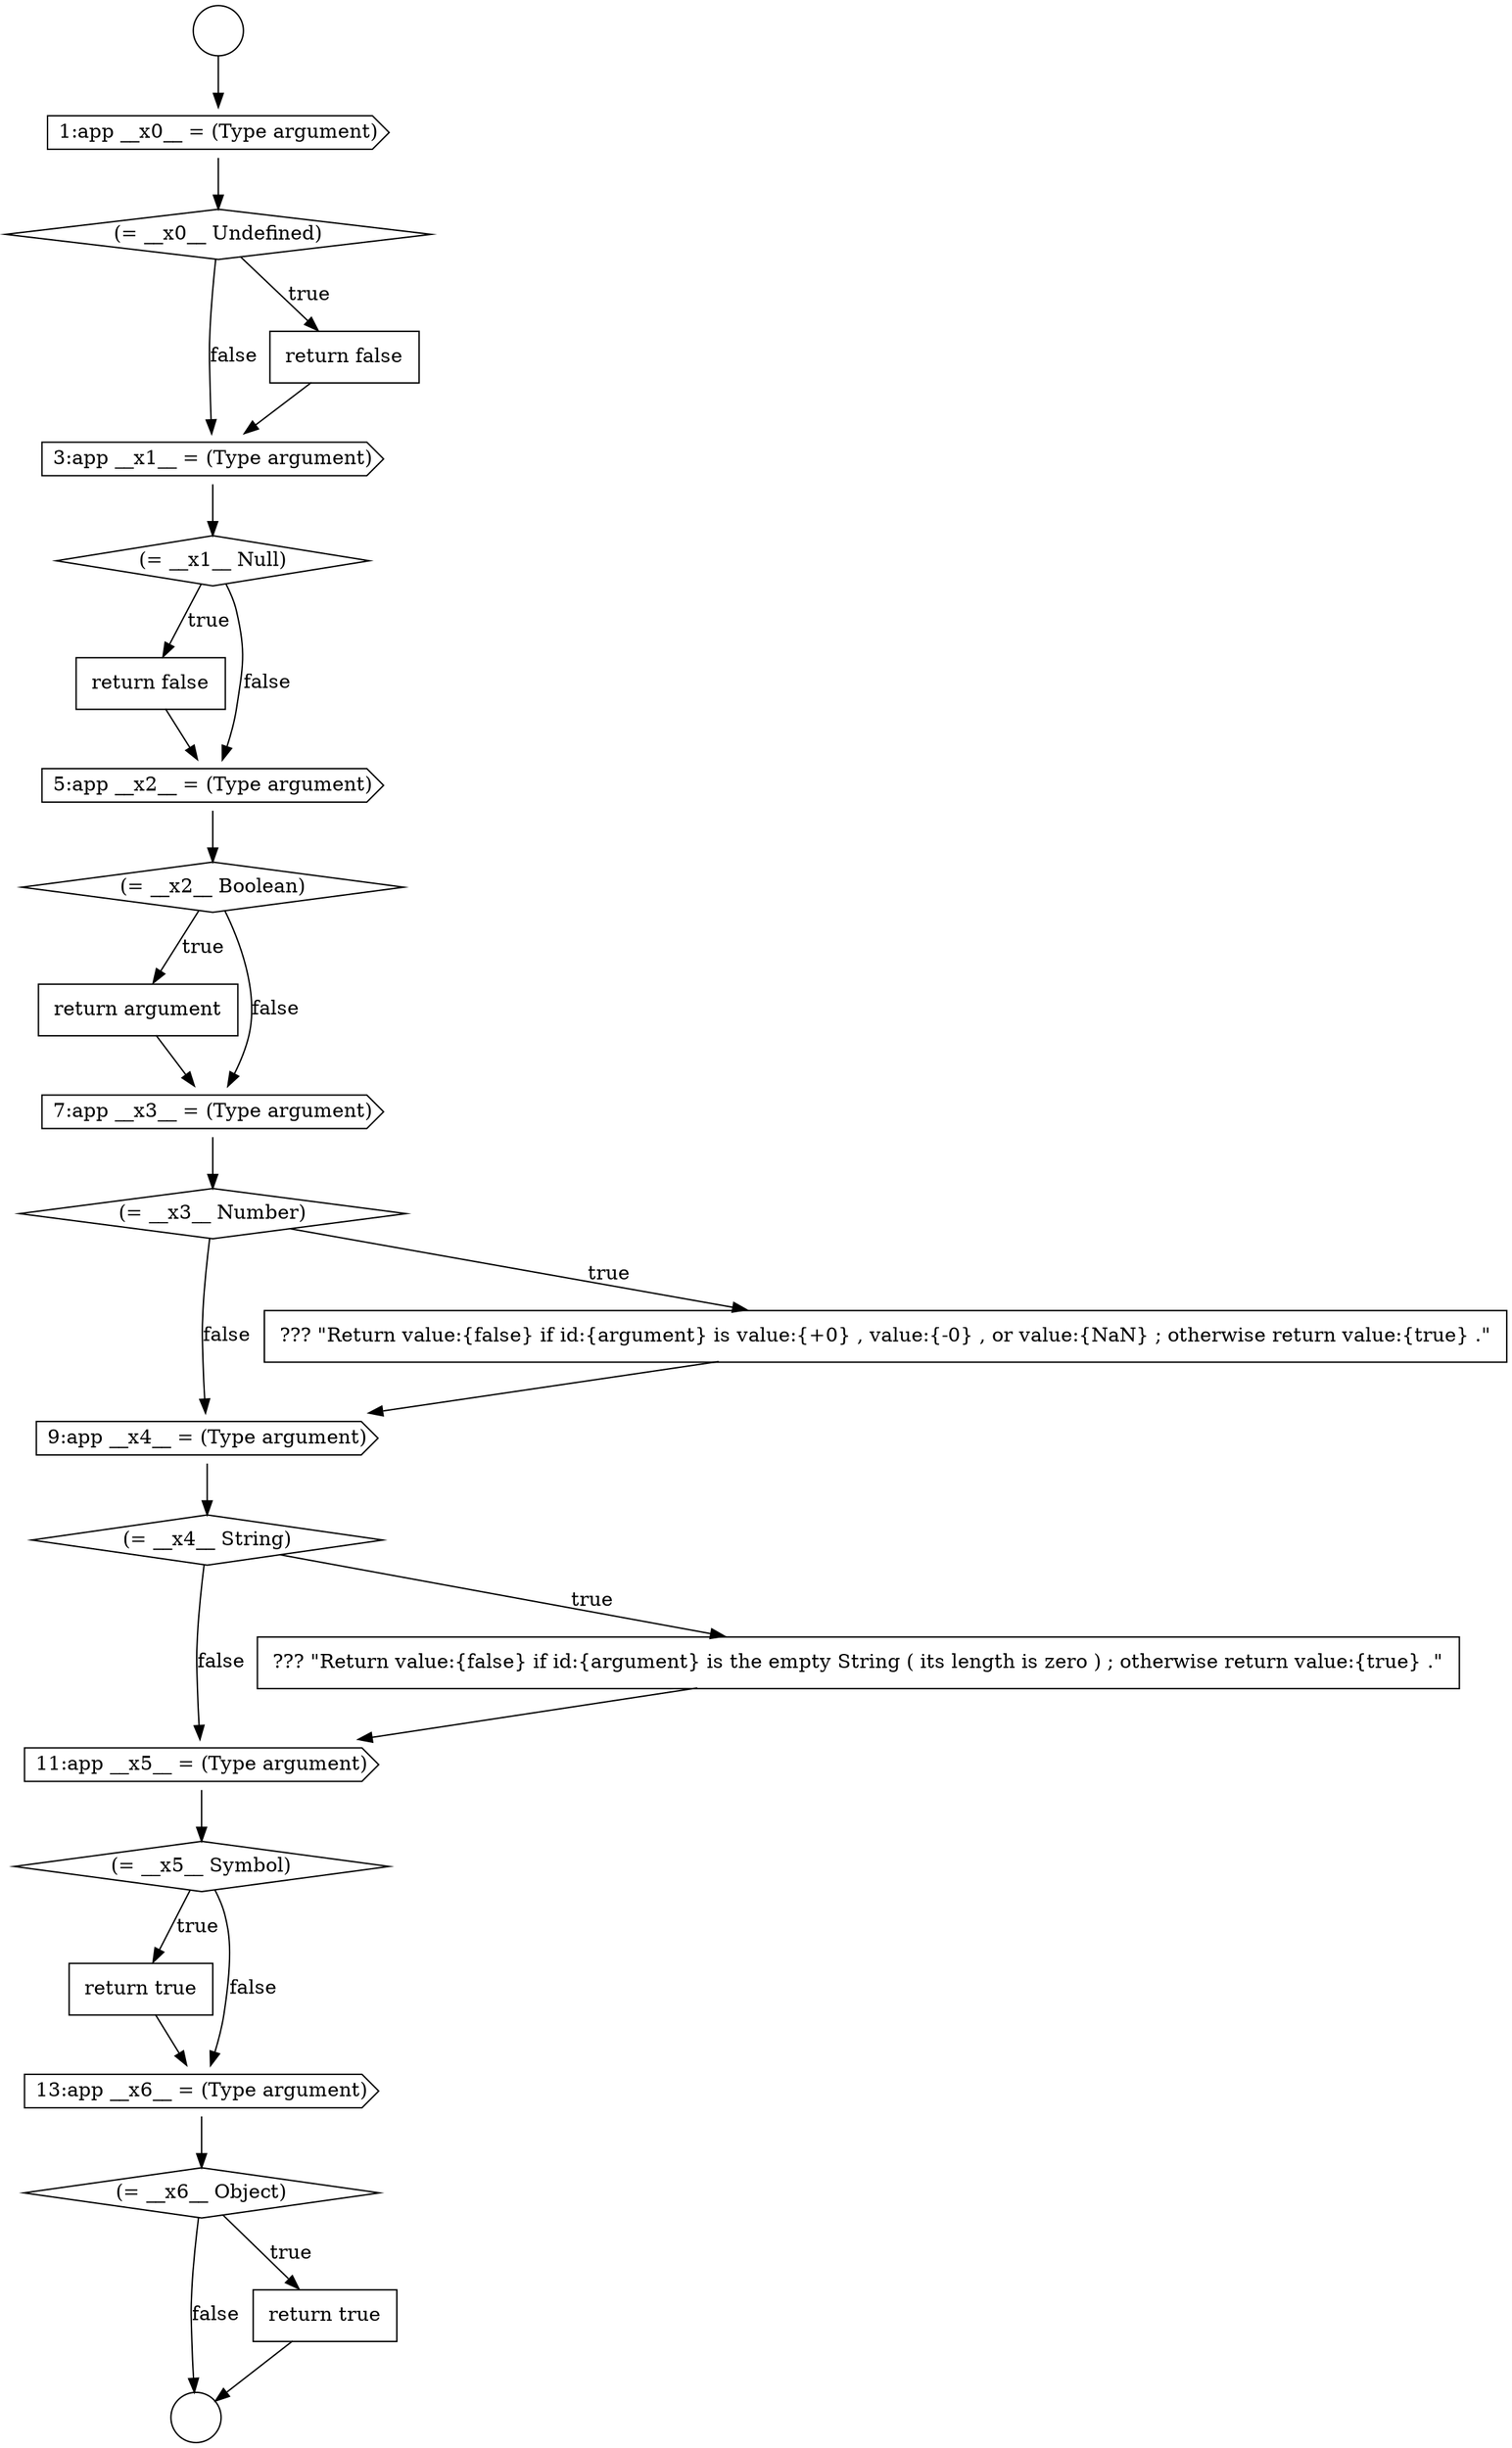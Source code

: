 digraph {
  node16928 [shape=cds, label=<<font color="black">9:app __x4__ = (Type argument)</font>> color="black" fillcolor="white" style=filled]
  node16915 [shape=circle label=" " color="black" fillcolor="white" style=filled]
  node16933 [shape=none, margin=0, label=<<font color="black">
    <table border="0" cellborder="1" cellspacing="0" cellpadding="10">
      <tr><td align="left">return true</td></tr>
    </table>
  </font>> color="black" fillcolor="white" style=filled]
  node16919 [shape=cds, label=<<font color="black">3:app __x1__ = (Type argument)</font>> color="black" fillcolor="white" style=filled]
  node16927 [shape=none, margin=0, label=<<font color="black">
    <table border="0" cellborder="1" cellspacing="0" cellpadding="10">
      <tr><td align="left">??? &quot;Return value:{false} if id:{argument} is value:{+0} , value:{-0} , or value:{NaN} ; otherwise return value:{true} .&quot;</td></tr>
    </table>
  </font>> color="black" fillcolor="white" style=filled]
  node16916 [shape=cds, label=<<font color="black">1:app __x0__ = (Type argument)</font>> color="black" fillcolor="white" style=filled]
  node16936 [shape=none, margin=0, label=<<font color="black">
    <table border="0" cellborder="1" cellspacing="0" cellpadding="10">
      <tr><td align="left">return true</td></tr>
    </table>
  </font>> color="black" fillcolor="white" style=filled]
  node16920 [shape=diamond, label=<<font color="black">(= __x1__ Null)</font>> color="black" fillcolor="white" style=filled]
  node16932 [shape=diamond, label=<<font color="black">(= __x5__ Symbol)</font>> color="black" fillcolor="white" style=filled]
  node16923 [shape=diamond, label=<<font color="black">(= __x2__ Boolean)</font>> color="black" fillcolor="white" style=filled]
  node16935 [shape=diamond, label=<<font color="black">(= __x6__ Object)</font>> color="black" fillcolor="white" style=filled]
  node16926 [shape=diamond, label=<<font color="black">(= __x3__ Number)</font>> color="black" fillcolor="white" style=filled]
  node16934 [shape=cds, label=<<font color="black">13:app __x6__ = (Type argument)</font>> color="black" fillcolor="white" style=filled]
  node16931 [shape=cds, label=<<font color="black">11:app __x5__ = (Type argument)</font>> color="black" fillcolor="white" style=filled]
  node16921 [shape=none, margin=0, label=<<font color="black">
    <table border="0" cellborder="1" cellspacing="0" cellpadding="10">
      <tr><td align="left">return false</td></tr>
    </table>
  </font>> color="black" fillcolor="white" style=filled]
  node16930 [shape=none, margin=0, label=<<font color="black">
    <table border="0" cellborder="1" cellspacing="0" cellpadding="10">
      <tr><td align="left">??? &quot;Return value:{false} if id:{argument} is the empty String ( its length is zero ) ; otherwise return value:{true} .&quot;</td></tr>
    </table>
  </font>> color="black" fillcolor="white" style=filled]
  node16918 [shape=none, margin=0, label=<<font color="black">
    <table border="0" cellborder="1" cellspacing="0" cellpadding="10">
      <tr><td align="left">return false</td></tr>
    </table>
  </font>> color="black" fillcolor="white" style=filled]
  node16929 [shape=diamond, label=<<font color="black">(= __x4__ String)</font>> color="black" fillcolor="white" style=filled]
  node16924 [shape=none, margin=0, label=<<font color="black">
    <table border="0" cellborder="1" cellspacing="0" cellpadding="10">
      <tr><td align="left">return argument</td></tr>
    </table>
  </font>> color="black" fillcolor="white" style=filled]
  node16922 [shape=cds, label=<<font color="black">5:app __x2__ = (Type argument)</font>> color="black" fillcolor="white" style=filled]
  node16917 [shape=diamond, label=<<font color="black">(= __x0__ Undefined)</font>> color="black" fillcolor="white" style=filled]
  node16914 [shape=circle label=" " color="black" fillcolor="white" style=filled]
  node16925 [shape=cds, label=<<font color="black">7:app __x3__ = (Type argument)</font>> color="black" fillcolor="white" style=filled]
  node16930 -> node16931 [ color="black"]
  node16918 -> node16919 [ color="black"]
  node16936 -> node16915 [ color="black"]
  node16923 -> node16924 [label=<<font color="black">true</font>> color="black"]
  node16923 -> node16925 [label=<<font color="black">false</font>> color="black"]
  node16921 -> node16922 [ color="black"]
  node16916 -> node16917 [ color="black"]
  node16924 -> node16925 [ color="black"]
  node16933 -> node16934 [ color="black"]
  node16932 -> node16933 [label=<<font color="black">true</font>> color="black"]
  node16932 -> node16934 [label=<<font color="black">false</font>> color="black"]
  node16922 -> node16923 [ color="black"]
  node16914 -> node16916 [ color="black"]
  node16917 -> node16918 [label=<<font color="black">true</font>> color="black"]
  node16917 -> node16919 [label=<<font color="black">false</font>> color="black"]
  node16931 -> node16932 [ color="black"]
  node16934 -> node16935 [ color="black"]
  node16927 -> node16928 [ color="black"]
  node16926 -> node16927 [label=<<font color="black">true</font>> color="black"]
  node16926 -> node16928 [label=<<font color="black">false</font>> color="black"]
  node16919 -> node16920 [ color="black"]
  node16928 -> node16929 [ color="black"]
  node16935 -> node16936 [label=<<font color="black">true</font>> color="black"]
  node16935 -> node16915 [label=<<font color="black">false</font>> color="black"]
  node16920 -> node16921 [label=<<font color="black">true</font>> color="black"]
  node16920 -> node16922 [label=<<font color="black">false</font>> color="black"]
  node16929 -> node16930 [label=<<font color="black">true</font>> color="black"]
  node16929 -> node16931 [label=<<font color="black">false</font>> color="black"]
  node16925 -> node16926 [ color="black"]
}

